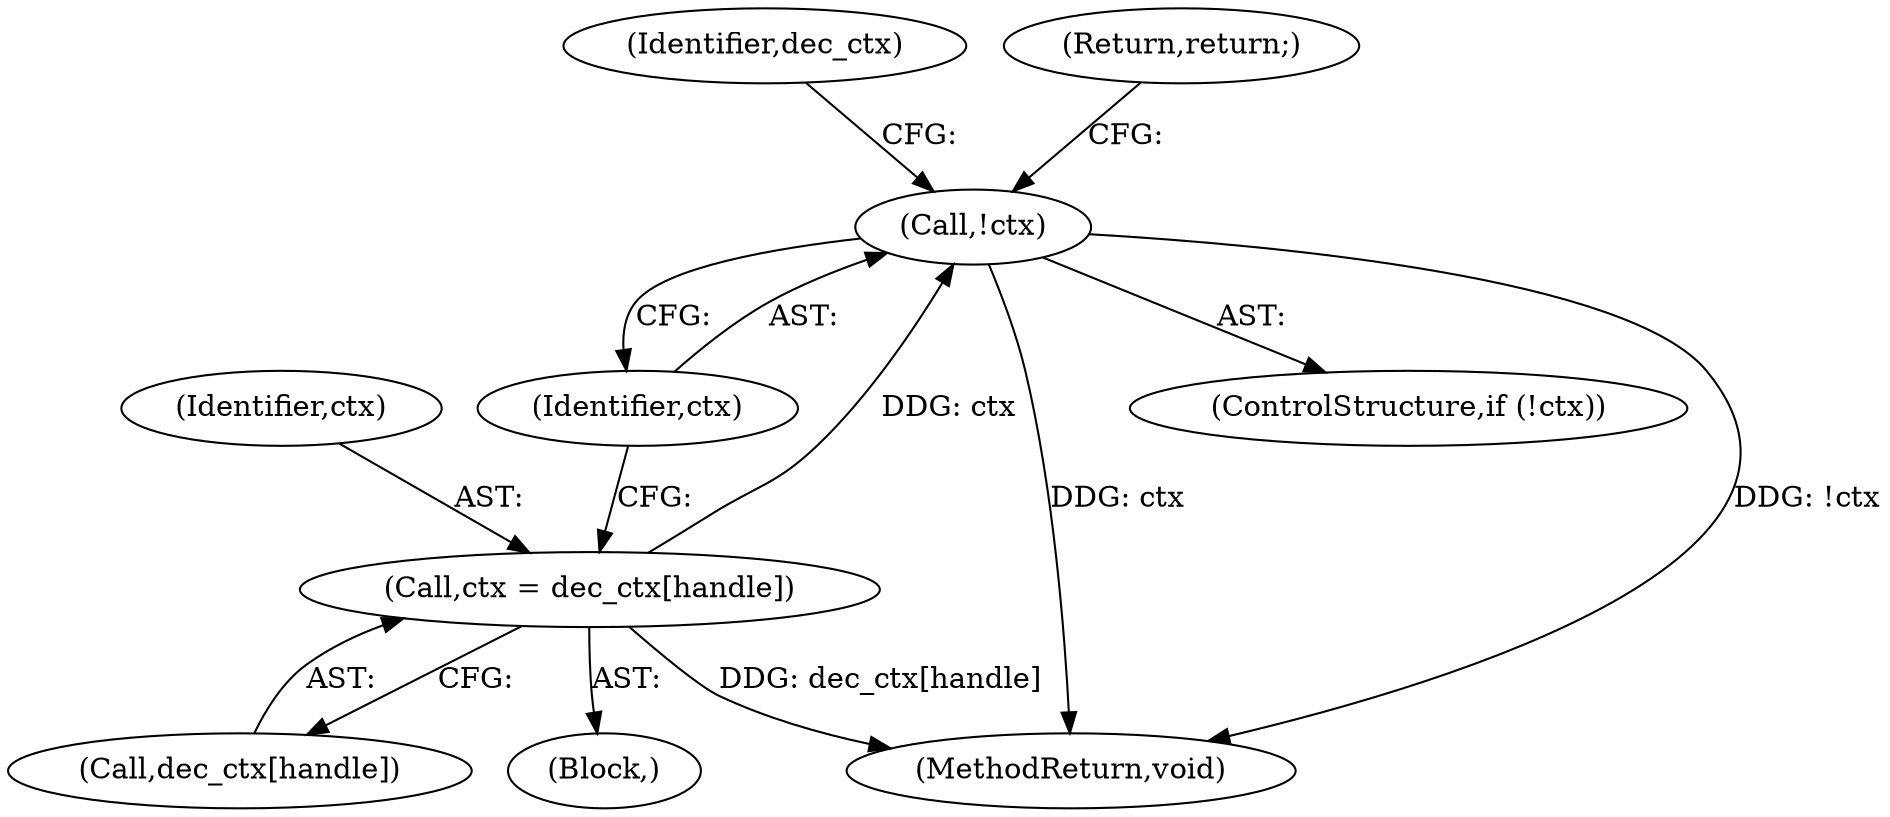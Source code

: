 digraph "0_virglrenderer_0a5dff15912207b83018485f83e067474e818bab@pointer" {
"1000123" [label="(Call,!ctx)"];
"1000117" [label="(Call,ctx = dec_ctx[handle])"];
"1000124" [label="(Identifier,ctx)"];
"1000129" [label="(Identifier,dec_ctx)"];
"1000133" [label="(MethodReturn,void)"];
"1000117" [label="(Call,ctx = dec_ctx[handle])"];
"1000125" [label="(Return,return;)"];
"1000103" [label="(Block,)"];
"1000122" [label="(ControlStructure,if (!ctx))"];
"1000119" [label="(Call,dec_ctx[handle])"];
"1000118" [label="(Identifier,ctx)"];
"1000123" [label="(Call,!ctx)"];
"1000123" -> "1000122"  [label="AST: "];
"1000123" -> "1000124"  [label="CFG: "];
"1000124" -> "1000123"  [label="AST: "];
"1000125" -> "1000123"  [label="CFG: "];
"1000129" -> "1000123"  [label="CFG: "];
"1000123" -> "1000133"  [label="DDG: ctx"];
"1000123" -> "1000133"  [label="DDG: !ctx"];
"1000117" -> "1000123"  [label="DDG: ctx"];
"1000117" -> "1000103"  [label="AST: "];
"1000117" -> "1000119"  [label="CFG: "];
"1000118" -> "1000117"  [label="AST: "];
"1000119" -> "1000117"  [label="AST: "];
"1000124" -> "1000117"  [label="CFG: "];
"1000117" -> "1000133"  [label="DDG: dec_ctx[handle]"];
}
